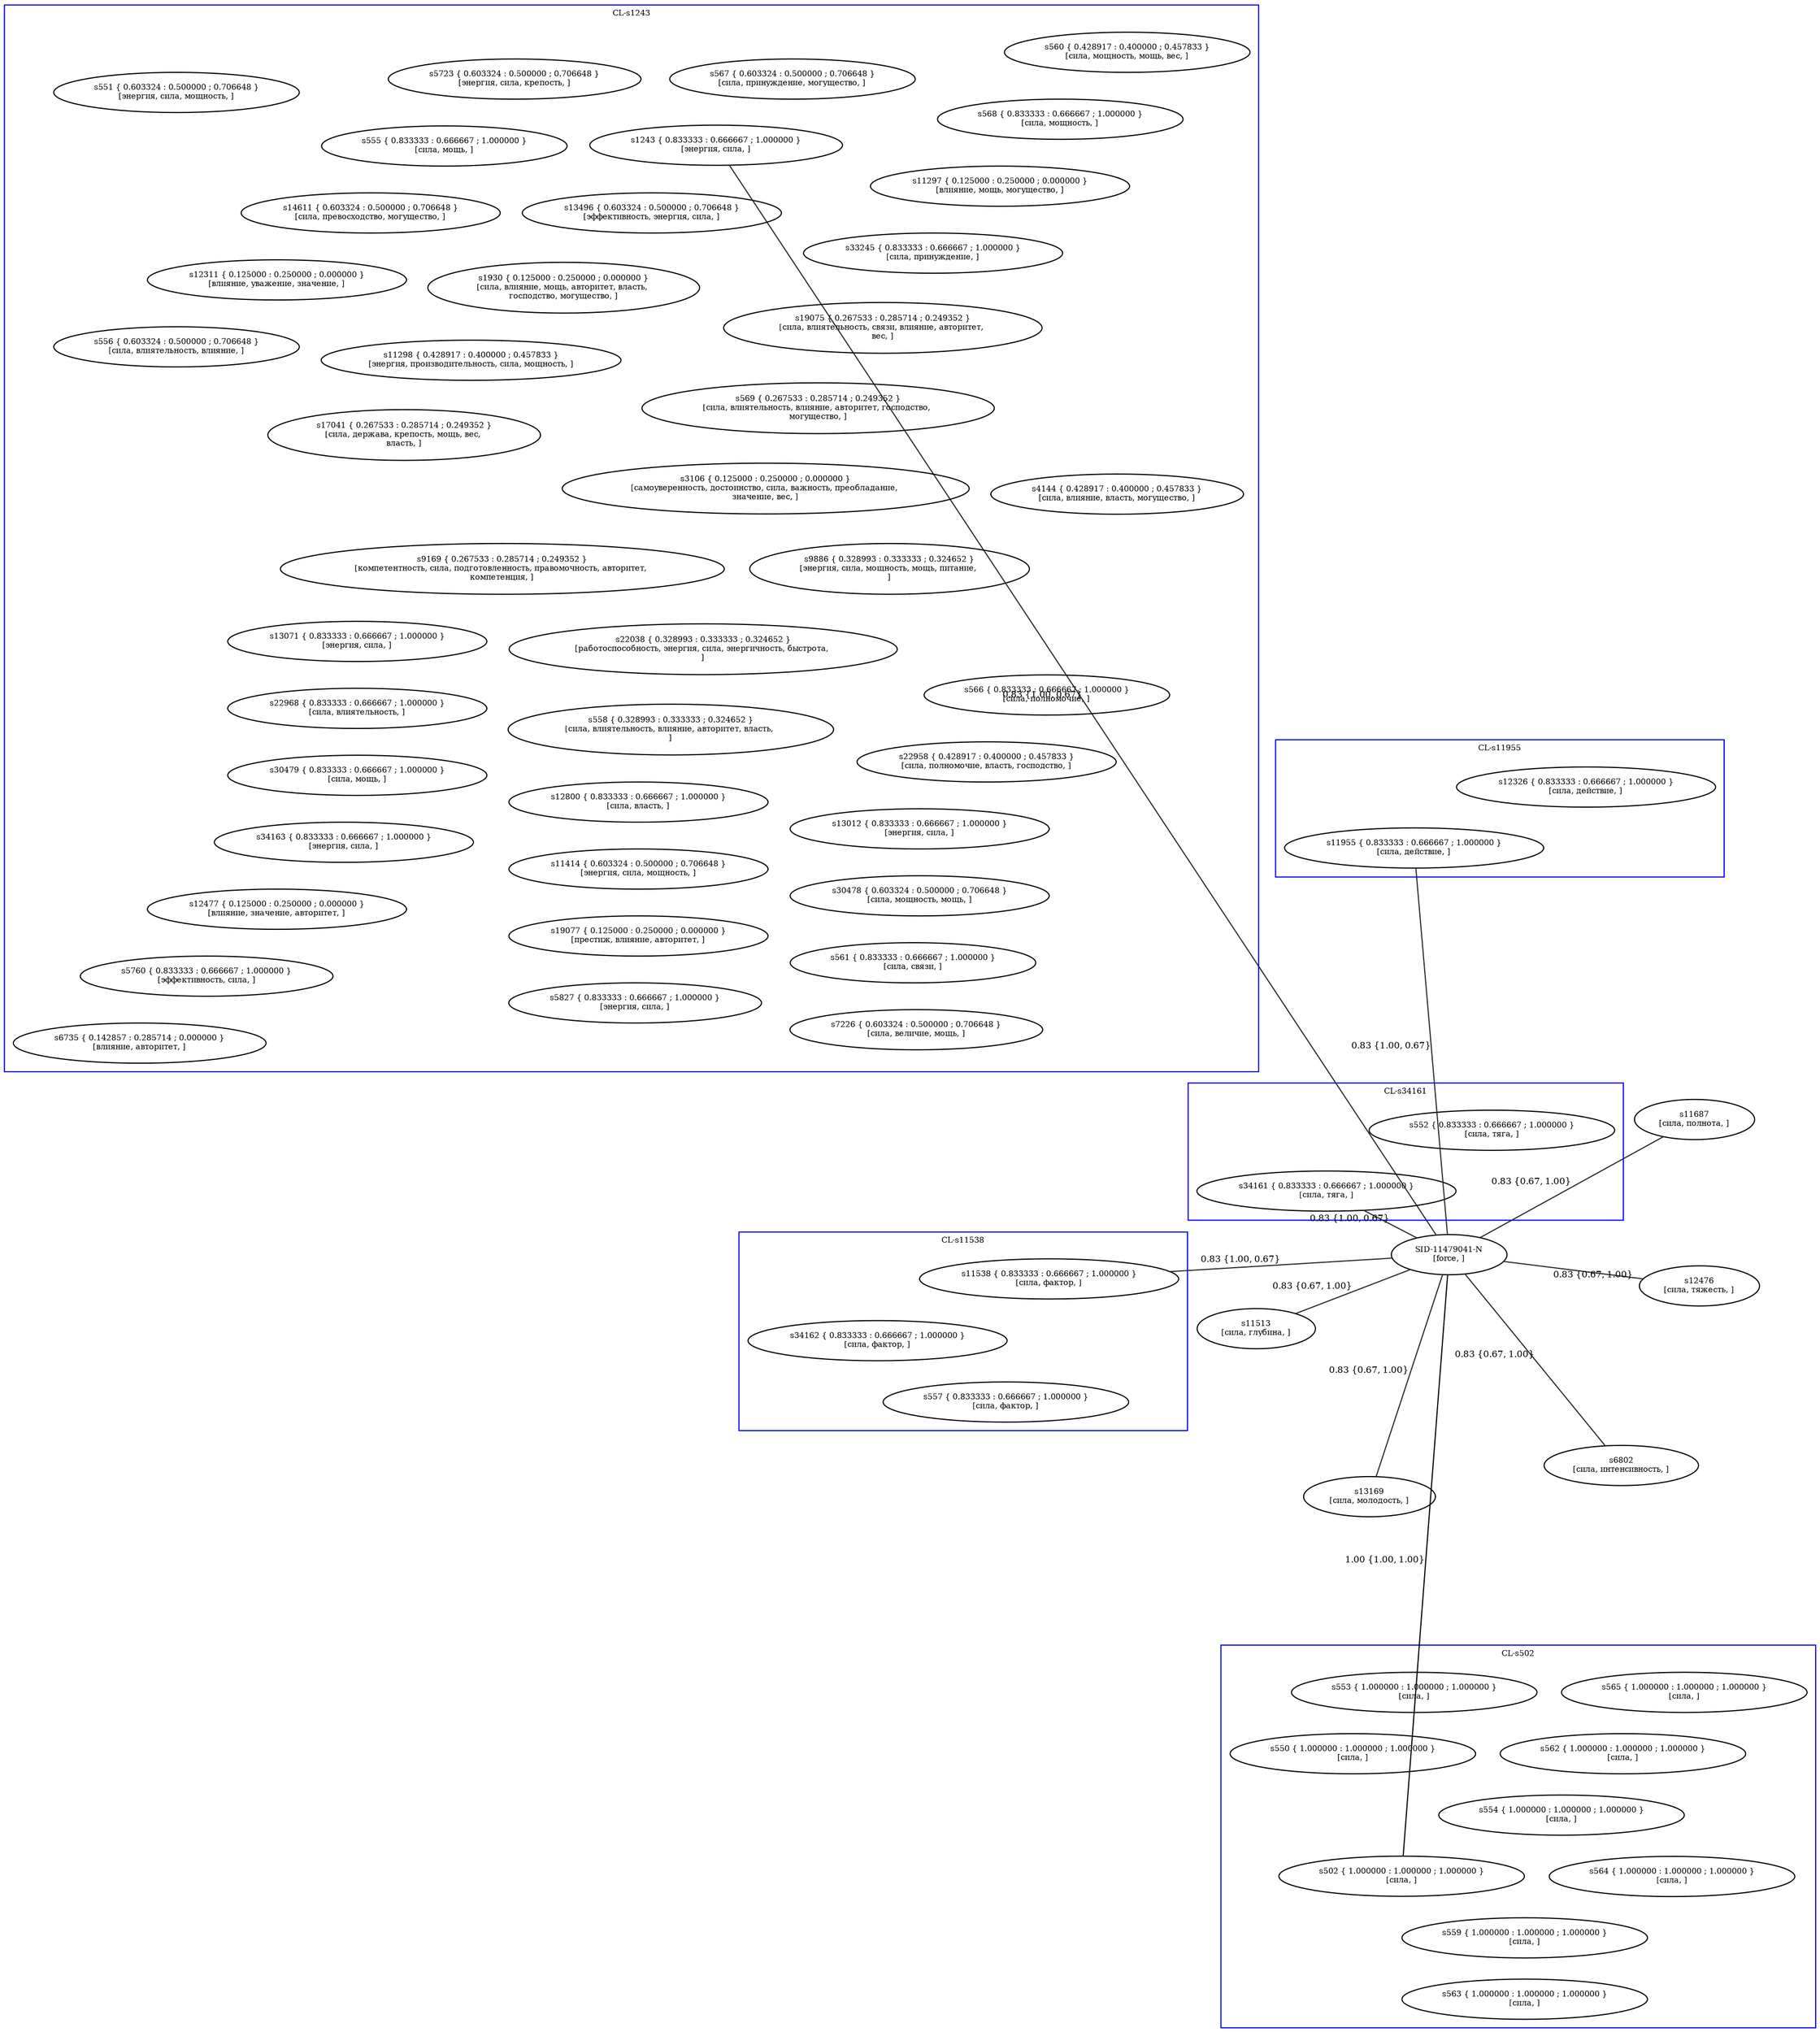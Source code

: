 graph synsets{
 layout = fdp;
subgraph cluster__CL_s1243{
 color=blue; fontsize=7; label="CL-s1243";
CL_s1243 [fontsize=7, label="s1243 { 0.833333 : 0.666667 ; 1.000000 }
[энергия, сила, ]"];
CL_s1243__s12800 [fontsize=7, label="s12800 { 0.833333 : 0.666667 ; 1.000000 }
[сила, власть, ]"];
CL_s1243__s13012 [fontsize=7, label="s13012 { 0.833333 : 0.666667 ; 1.000000 }
[энергия, сила, ]"];
CL_s1243__s13071 [fontsize=7, label="s13071 { 0.833333 : 0.666667 ; 1.000000 }
[энергия, сила, ]"];
CL_s1243__s22968 [fontsize=7, label="s22968 { 0.833333 : 0.666667 ; 1.000000 }
[сила, влиятельность, ]"];
CL_s1243__s30479 [fontsize=7, label="s30479 { 0.833333 : 0.666667 ; 1.000000 }
[сила, мощь, ]"];
CL_s1243__s33245 [fontsize=7, label="s33245 { 0.833333 : 0.666667 ; 1.000000 }
[сила, принуждение, ]"];
CL_s1243__s34163 [fontsize=7, label="s34163 { 0.833333 : 0.666667 ; 1.000000 }
[энергия, сила, ]"];
CL_s1243__s555 [fontsize=7, label="s555 { 0.833333 : 0.666667 ; 1.000000 }
[сила, мощь, ]"];
CL_s1243__s561 [fontsize=7, label="s561 { 0.833333 : 0.666667 ; 1.000000 }
[сила, связи, ]"];
CL_s1243__s566 [fontsize=7, label="s566 { 0.833333 : 0.666667 ; 1.000000 }
[сила, полномочие, ]"];
CL_s1243__s568 [fontsize=7, label="s568 { 0.833333 : 0.666667 ; 1.000000 }
[сила, мощность, ]"];
CL_s1243__s5760 [fontsize=7, label="s5760 { 0.833333 : 0.666667 ; 1.000000 }
[эффективность, сила, ]"];
CL_s1243__s5827 [fontsize=7, label="s5827 { 0.833333 : 0.666667 ; 1.000000 }
[энергия, сила, ]"];
CL_s1243__s11414 [fontsize=7, label="s11414 { 0.603324 : 0.500000 ; 0.706648 }
[энергия, сила, мощность, ]"];
CL_s1243__s13496 [fontsize=7, label="s13496 { 0.603324 : 0.500000 ; 0.706648 }
[эффективность, энергия, сила, ]"];
CL_s1243__s14611 [fontsize=7, label="s14611 { 0.603324 : 0.500000 ; 0.706648 }
[сила, превосходство, могущество, ]"];
CL_s1243__s30478 [fontsize=7, label="s30478 { 0.603324 : 0.500000 ; 0.706648 }
[сила, мощность, мощь, ]"];
CL_s1243__s551 [fontsize=7, label="s551 { 0.603324 : 0.500000 ; 0.706648 }
[энергия, сила, мощность, ]"];
CL_s1243__s556 [fontsize=7, label="s556 { 0.603324 : 0.500000 ; 0.706648 }
[сила, влиятельность, влияние, ]"];
CL_s1243__s567 [fontsize=7, label="s567 { 0.603324 : 0.500000 ; 0.706648 }
[сила, принуждение, могущество, ]"];
CL_s1243__s5723 [fontsize=7, label="s5723 { 0.603324 : 0.500000 ; 0.706648 }
[энергия, сила, крепость, ]"];
CL_s1243__s7226 [fontsize=7, label="s7226 { 0.603324 : 0.500000 ; 0.706648 }
[сила, величие, мощь, ]"];
CL_s1243__s11298 [fontsize=7, label="s11298 { 0.428917 : 0.400000 ; 0.457833 }
[энергия, производительность, сила, мощность, ]"];
CL_s1243__s22958 [fontsize=7, label="s22958 { 0.428917 : 0.400000 ; 0.457833 }
[сила, полномочие, власть, господство, ]"];
CL_s1243__s4144 [fontsize=7, label="s4144 { 0.428917 : 0.400000 ; 0.457833 }
[сила, влияние, власть, могущество, ]"];
CL_s1243__s560 [fontsize=7, label="s560 { 0.428917 : 0.400000 ; 0.457833 }
[сила, мощность, мощь, вес, ]"];
CL_s1243__s22038 [fontsize=7, label="s22038 { 0.328993 : 0.333333 ; 0.324652 }
[работоспособность, энергия, сила, энергичность, быстрота, 
]"];
CL_s1243__s558 [fontsize=7, label="s558 { 0.328993 : 0.333333 ; 0.324652 }
[сила, влиятельность, влияние, авторитет, власть, 
]"];
CL_s1243__s9886 [fontsize=7, label="s9886 { 0.328993 : 0.333333 ; 0.324652 }
[энергия, сила, мощность, мощь, питание, 
]"];
CL_s1243__s17041 [fontsize=7, label="s17041 { 0.267533 : 0.285714 ; 0.249352 }
[сила, держава, крепость, мощь, вес, 
власть, ]"];
CL_s1243__s19075 [fontsize=7, label="s19075 { 0.267533 : 0.285714 ; 0.249352 }
[сила, влиятельность, связи, влияние, авторитет, 
вес, ]"];
CL_s1243__s569 [fontsize=7, label="s569 { 0.267533 : 0.285714 ; 0.249352 }
[сила, влиятельность, влияние, авторитет, господство, 
могущество, ]"];
CL_s1243__s9169 [fontsize=7, label="s9169 { 0.267533 : 0.285714 ; 0.249352 }
[компетентность, сила, подготовленность, правомочность, авторитет, 
компетенция, ]"];
CL_s1243__s6735 [fontsize=7, label="s6735 { 0.142857 : 0.285714 ; 0.000000 }
[влияние, авторитет, ]"];
CL_s1243__s11297 [fontsize=7, label="s11297 { 0.125000 : 0.250000 ; 0.000000 }
[влияние, мощь, могущество, ]"];
CL_s1243__s12311 [fontsize=7, label="s12311 { 0.125000 : 0.250000 ; 0.000000 }
[влияние, уважение, значение, ]"];
CL_s1243__s12477 [fontsize=7, label="s12477 { 0.125000 : 0.250000 ; 0.000000 }
[влияние, значение, авторитет, ]"];
CL_s1243__s19077 [fontsize=7, label="s19077 { 0.125000 : 0.250000 ; 0.000000 }
[престиж, влияние, авторитет, ]"];
CL_s1243__s1930 [fontsize=7, label="s1930 { 0.125000 : 0.250000 ; 0.000000 }
[сила, влияние, мощь, авторитет, власть, 
господство, могущество, ]"];
CL_s1243__s3106 [fontsize=7, label="s3106 { 0.125000 : 0.250000 ; 0.000000 }
[самоуверенность, достоинство, сила, важность, преобладание, 
значение, вес, ]"];
}SID_11479041_N [fontsize=7, label="SID-11479041-N
[force, ]"];
CL_s1243 -- SID_11479041_N [fontsize=8, color=grey16, label="0.83 {1.00, 0.67}"];
s11513 [fontsize=7, label="s11513
[сила, глубина, ]"];
SID_11479041_N -- s11513 [fontsize=8, color=grey16, label="0.83 {0.67, 1.00}"];
subgraph cluster__CL_s34161{
 color=blue; fontsize=7; label="CL-s34161";
CL_s34161 [fontsize=7, label="s34161 { 0.833333 : 0.666667 ; 1.000000 }
[сила, тяга, ]"];
CL_s34161__s552 [fontsize=7, label="s552 { 0.833333 : 0.666667 ; 1.000000 }
[сила, тяга, ]"];
}CL_s34161 -- SID_11479041_N [fontsize=8, color=grey16, label="0.83 {1.00, 0.67}"];
s11687 [fontsize=7, label="s11687
[сила, полнота, ]"];
SID_11479041_N -- s11687 [fontsize=8, color=grey16, label="0.83 {0.67, 1.00}"];
s12476 [fontsize=7, label="s12476
[сила, тяжесть, ]"];
SID_11479041_N -- s12476 [fontsize=8, color=grey16, label="0.83 {0.67, 1.00}"];
s13169 [fontsize=7, label="s13169
[сила, молодость, ]"];
SID_11479041_N -- s13169 [fontsize=8, color=grey16, label="0.83 {0.67, 1.00}"];
subgraph cluster__CL_s502{
 color=blue; fontsize=7; label="CL-s502";
CL_s502 [fontsize=7, label="s502 { 1.000000 : 1.000000 ; 1.000000 }
[сила, ]"];
CL_s502__s550 [fontsize=7, label="s550 { 1.000000 : 1.000000 ; 1.000000 }
[сила, ]"];
CL_s502__s553 [fontsize=7, label="s553 { 1.000000 : 1.000000 ; 1.000000 }
[сила, ]"];
CL_s502__s554 [fontsize=7, label="s554 { 1.000000 : 1.000000 ; 1.000000 }
[сила, ]"];
CL_s502__s559 [fontsize=7, label="s559 { 1.000000 : 1.000000 ; 1.000000 }
[сила, ]"];
CL_s502__s562 [fontsize=7, label="s562 { 1.000000 : 1.000000 ; 1.000000 }
[сила, ]"];
CL_s502__s563 [fontsize=7, label="s563 { 1.000000 : 1.000000 ; 1.000000 }
[сила, ]"];
CL_s502__s564 [fontsize=7, label="s564 { 1.000000 : 1.000000 ; 1.000000 }
[сила, ]"];
CL_s502__s565 [fontsize=7, label="s565 { 1.000000 : 1.000000 ; 1.000000 }
[сила, ]"];
}CL_s502 -- SID_11479041_N [fontsize=8, color=grey0, label="1.00 {1.00, 1.00}"];
s6802 [fontsize=7, label="s6802
[сила, интенсивность, ]"];
SID_11479041_N -- s6802 [fontsize=8, color=grey16, label="0.83 {0.67, 1.00}"];
subgraph cluster__CL_s11538{
 color=blue; fontsize=7; label="CL-s11538";
CL_s11538 [fontsize=7, label="s11538 { 0.833333 : 0.666667 ; 1.000000 }
[сила, фактор, ]"];
CL_s11538__s34162 [fontsize=7, label="s34162 { 0.833333 : 0.666667 ; 1.000000 }
[сила, фактор, ]"];
CL_s11538__s557 [fontsize=7, label="s557 { 0.833333 : 0.666667 ; 1.000000 }
[сила, фактор, ]"];
}CL_s11538 -- SID_11479041_N [fontsize=8, color=grey16, label="0.83 {1.00, 0.67}"];
subgraph cluster__CL_s11955{
 color=blue; fontsize=7; label="CL-s11955";
CL_s11955 [fontsize=7, label="s11955 { 0.833333 : 0.666667 ; 1.000000 }
[сила, действие, ]"];
CL_s11955__s12326 [fontsize=7, label="s12326 { 0.833333 : 0.666667 ; 1.000000 }
[сила, действие, ]"];
}CL_s11955 -- SID_11479041_N [fontsize=8, color=grey16, label="0.83 {1.00, 0.67}"];
}